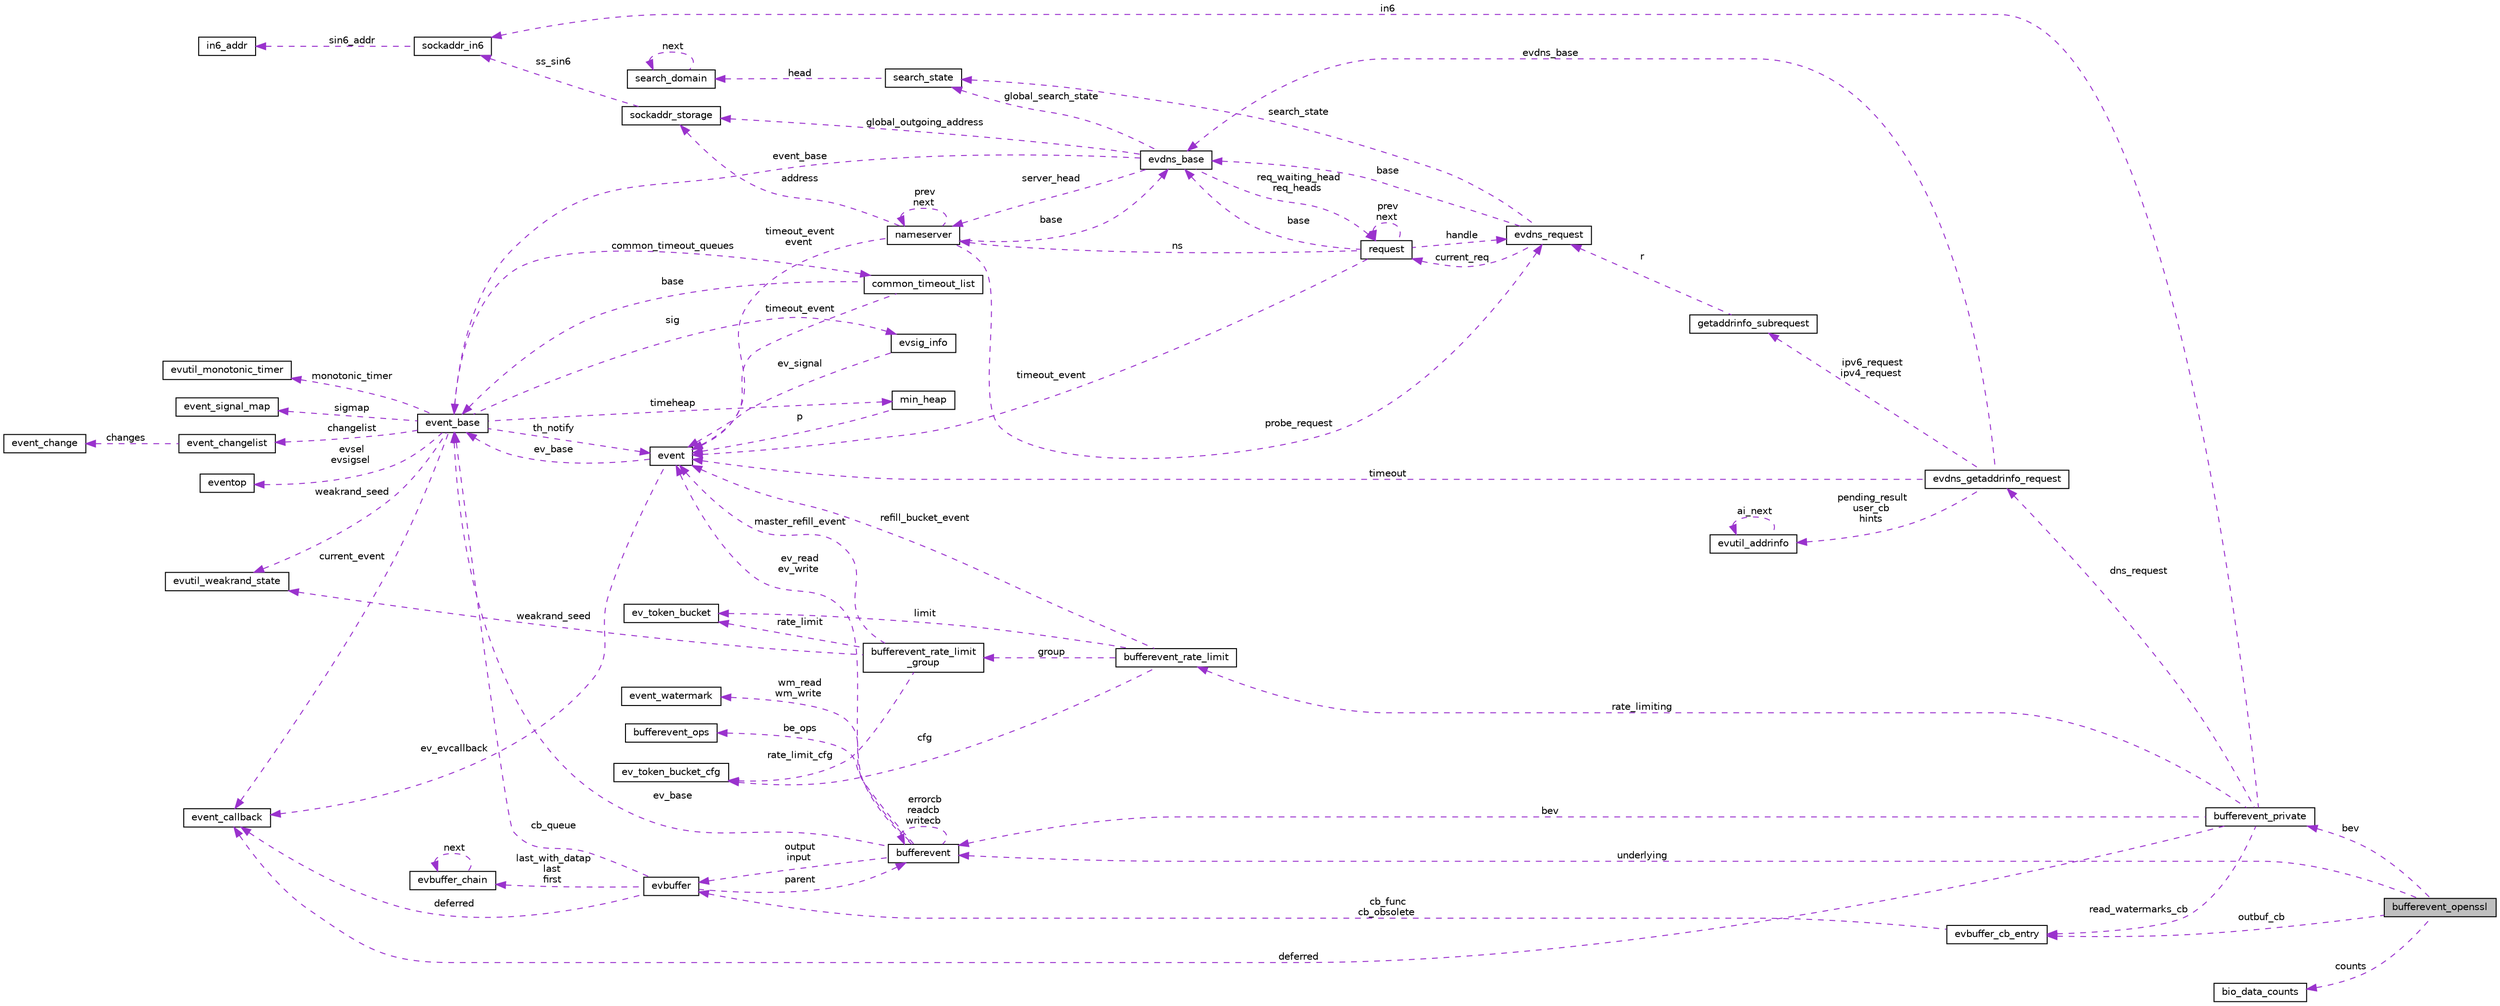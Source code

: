 digraph "bufferevent_openssl"
{
 // LATEX_PDF_SIZE
  edge [fontname="Helvetica",fontsize="10",labelfontname="Helvetica",labelfontsize="10"];
  node [fontname="Helvetica",fontsize="10",shape=record];
  rankdir="LR";
  Node1 [label="bufferevent_openssl",height=0.2,width=0.4,color="black", fillcolor="grey75", style="filled", fontcolor="black",tooltip=" "];
  Node2 -> Node1 [dir="back",color="darkorchid3",fontsize="10",style="dashed",label=" outbuf_cb" ,fontname="Helvetica"];
  Node2 [label="evbuffer_cb_entry",height=0.2,width=0.4,color="black", fillcolor="white", style="filled",URL="$structevbuffer__cb__entry.html",tooltip=" "];
  Node3 -> Node2 [dir="back",color="darkorchid3",fontsize="10",style="dashed",label=" cb_func\ncb_obsolete" ,fontname="Helvetica"];
  Node3 [label="evbuffer",height=0.2,width=0.4,color="black", fillcolor="white", style="filled",URL="$structevbuffer.html",tooltip=" "];
  Node4 -> Node3 [dir="back",color="darkorchid3",fontsize="10",style="dashed",label=" deferred" ,fontname="Helvetica"];
  Node4 [label="event_callback",height=0.2,width=0.4,color="black", fillcolor="white", style="filled",URL="$structevent__callback.html",tooltip=" "];
  Node5 -> Node3 [dir="back",color="darkorchid3",fontsize="10",style="dashed",label=" last_with_datap\nlast\nfirst" ,fontname="Helvetica"];
  Node5 [label="evbuffer_chain",height=0.2,width=0.4,color="black", fillcolor="white", style="filled",URL="$structevbuffer__chain.html",tooltip=" "];
  Node5 -> Node5 [dir="back",color="darkorchid3",fontsize="10",style="dashed",label=" next" ,fontname="Helvetica"];
  Node6 -> Node3 [dir="back",color="darkorchid3",fontsize="10",style="dashed",label=" cb_queue" ,fontname="Helvetica"];
  Node6 [label="event_base",height=0.2,width=0.4,color="black", fillcolor="white", style="filled",URL="$structevent__base.html",tooltip=" "];
  Node7 -> Node6 [dir="back",color="darkorchid3",fontsize="10",style="dashed",label=" evsel\nevsigsel" ,fontname="Helvetica"];
  Node7 [label="eventop",height=0.2,width=0.4,color="black", fillcolor="white", style="filled",URL="$structeventop.html",tooltip=" "];
  Node8 -> Node6 [dir="back",color="darkorchid3",fontsize="10",style="dashed",label=" sig" ,fontname="Helvetica"];
  Node8 [label="evsig_info",height=0.2,width=0.4,color="black", fillcolor="white", style="filled",URL="$structevsig__info.html",tooltip=" "];
  Node9 -> Node8 [dir="back",color="darkorchid3",fontsize="10",style="dashed",label=" ev_signal" ,fontname="Helvetica"];
  Node9 [label="event",height=0.2,width=0.4,color="black", fillcolor="white", style="filled",URL="$structevent.html",tooltip=" "];
  Node4 -> Node9 [dir="back",color="darkorchid3",fontsize="10",style="dashed",label=" ev_evcallback" ,fontname="Helvetica"];
  Node6 -> Node9 [dir="back",color="darkorchid3",fontsize="10",style="dashed",label=" ev_base" ,fontname="Helvetica"];
  Node10 -> Node6 [dir="back",color="darkorchid3",fontsize="10",style="dashed",label=" timeheap" ,fontname="Helvetica"];
  Node10 [label="min_heap",height=0.2,width=0.4,color="black", fillcolor="white", style="filled",URL="$structmin__heap.html",tooltip=" "];
  Node9 -> Node10 [dir="back",color="darkorchid3",fontsize="10",style="dashed",label=" p" ,fontname="Helvetica"];
  Node9 -> Node6 [dir="back",color="darkorchid3",fontsize="10",style="dashed",label=" th_notify" ,fontname="Helvetica"];
  Node4 -> Node6 [dir="back",color="darkorchid3",fontsize="10",style="dashed",label=" current_event" ,fontname="Helvetica"];
  Node11 -> Node6 [dir="back",color="darkorchid3",fontsize="10",style="dashed",label=" common_timeout_queues" ,fontname="Helvetica"];
  Node11 [label="common_timeout_list",height=0.2,width=0.4,color="black", fillcolor="white", style="filled",URL="$structcommon__timeout__list.html",tooltip=" "];
  Node9 -> Node11 [dir="back",color="darkorchid3",fontsize="10",style="dashed",label=" timeout_event" ,fontname="Helvetica"];
  Node6 -> Node11 [dir="back",color="darkorchid3",fontsize="10",style="dashed",label=" base" ,fontname="Helvetica"];
  Node12 -> Node6 [dir="back",color="darkorchid3",fontsize="10",style="dashed",label=" monotonic_timer" ,fontname="Helvetica"];
  Node12 [label="evutil_monotonic_timer",height=0.2,width=0.4,color="black", fillcolor="white", style="filled",URL="$structevutil__monotonic__timer.html",tooltip=" "];
  Node13 -> Node6 [dir="back",color="darkorchid3",fontsize="10",style="dashed",label=" sigmap" ,fontname="Helvetica"];
  Node13 [label="event_signal_map",height=0.2,width=0.4,color="black", fillcolor="white", style="filled",URL="$structevent__signal__map.html",tooltip=" "];
  Node14 -> Node6 [dir="back",color="darkorchid3",fontsize="10",style="dashed",label=" changelist" ,fontname="Helvetica"];
  Node14 [label="event_changelist",height=0.2,width=0.4,color="black", fillcolor="white", style="filled",URL="$structevent__changelist.html",tooltip=" "];
  Node15 -> Node14 [dir="back",color="darkorchid3",fontsize="10",style="dashed",label=" changes" ,fontname="Helvetica"];
  Node15 [label="event_change",height=0.2,width=0.4,color="black", fillcolor="white", style="filled",URL="$structevent__change.html",tooltip=" "];
  Node16 -> Node6 [dir="back",color="darkorchid3",fontsize="10",style="dashed",label=" weakrand_seed" ,fontname="Helvetica"];
  Node16 [label="evutil_weakrand_state",height=0.2,width=0.4,color="black", fillcolor="white", style="filled",URL="$structevutil__weakrand__state.html",tooltip=" "];
  Node17 -> Node3 [dir="back",color="darkorchid3",fontsize="10",style="dashed",label=" parent" ,fontname="Helvetica"];
  Node17 [label="bufferevent",height=0.2,width=0.4,color="black", fillcolor="white", style="filled",URL="$structbufferevent.html",tooltip=" "];
  Node18 -> Node17 [dir="back",color="darkorchid3",fontsize="10",style="dashed",label=" wm_read\nwm_write" ,fontname="Helvetica"];
  Node18 [label="event_watermark",height=0.2,width=0.4,color="black", fillcolor="white", style="filled",URL="$structevent__watermark.html",tooltip=" "];
  Node9 -> Node17 [dir="back",color="darkorchid3",fontsize="10",style="dashed",label=" ev_read\nev_write" ,fontname="Helvetica"];
  Node3 -> Node17 [dir="back",color="darkorchid3",fontsize="10",style="dashed",label=" output\ninput" ,fontname="Helvetica"];
  Node6 -> Node17 [dir="back",color="darkorchid3",fontsize="10",style="dashed",label=" ev_base" ,fontname="Helvetica"];
  Node17 -> Node17 [dir="back",color="darkorchid3",fontsize="10",style="dashed",label=" errorcb\nreadcb\nwritecb" ,fontname="Helvetica"];
  Node19 -> Node17 [dir="back",color="darkorchid3",fontsize="10",style="dashed",label=" be_ops" ,fontname="Helvetica"];
  Node19 [label="bufferevent_ops",height=0.2,width=0.4,color="black", fillcolor="white", style="filled",URL="$structbufferevent__ops.html",tooltip=" "];
  Node20 -> Node1 [dir="back",color="darkorchid3",fontsize="10",style="dashed",label=" bev" ,fontname="Helvetica"];
  Node20 [label="bufferevent_private",height=0.2,width=0.4,color="black", fillcolor="white", style="filled",URL="$structbufferevent__private.html",tooltip=" "];
  Node21 -> Node20 [dir="back",color="darkorchid3",fontsize="10",style="dashed",label=" dns_request" ,fontname="Helvetica"];
  Node21 [label="evdns_getaddrinfo_request",height=0.2,width=0.4,color="black", fillcolor="white", style="filled",URL="$structevdns__getaddrinfo__request.html",tooltip=" "];
  Node22 -> Node21 [dir="back",color="darkorchid3",fontsize="10",style="dashed",label=" evdns_base" ,fontname="Helvetica"];
  Node22 [label="evdns_base",height=0.2,width=0.4,color="black", fillcolor="white", style="filled",URL="$structevdns__base.html",tooltip=" "];
  Node23 -> Node22 [dir="back",color="darkorchid3",fontsize="10",style="dashed",label=" global_outgoing_address" ,fontname="Helvetica"];
  Node23 [label="sockaddr_storage",height=0.2,width=0.4,color="black", fillcolor="white", style="filled",URL="$structsockaddr__storage.html",tooltip=" "];
  Node24 -> Node23 [dir="back",color="darkorchid3",fontsize="10",style="dashed",label=" ss_sin6" ,fontname="Helvetica"];
  Node24 [label="sockaddr_in6",height=0.2,width=0.4,color="black", fillcolor="white", style="filled",URL="$structsockaddr__in6.html",tooltip=" "];
  Node25 -> Node24 [dir="back",color="darkorchid3",fontsize="10",style="dashed",label=" sin6_addr" ,fontname="Helvetica"];
  Node25 [label="in6_addr",height=0.2,width=0.4,color="black", fillcolor="white", style="filled",URL="$structin6__addr.html",tooltip=" "];
  Node26 -> Node22 [dir="back",color="darkorchid3",fontsize="10",style="dashed",label=" server_head" ,fontname="Helvetica"];
  Node26 [label="nameserver",height=0.2,width=0.4,color="black", fillcolor="white", style="filled",URL="$structnameserver.html",tooltip=" "];
  Node22 -> Node26 [dir="back",color="darkorchid3",fontsize="10",style="dashed",label=" base" ,fontname="Helvetica"];
  Node9 -> Node26 [dir="back",color="darkorchid3",fontsize="10",style="dashed",label=" timeout_event\nevent" ,fontname="Helvetica"];
  Node23 -> Node26 [dir="back",color="darkorchid3",fontsize="10",style="dashed",label=" address" ,fontname="Helvetica"];
  Node27 -> Node26 [dir="back",color="darkorchid3",fontsize="10",style="dashed",label=" probe_request" ,fontname="Helvetica"];
  Node27 [label="evdns_request",height=0.2,width=0.4,color="black", fillcolor="white", style="filled",URL="$structevdns__request.html",tooltip=" "];
  Node22 -> Node27 [dir="back",color="darkorchid3",fontsize="10",style="dashed",label=" base" ,fontname="Helvetica"];
  Node28 -> Node27 [dir="back",color="darkorchid3",fontsize="10",style="dashed",label=" current_req" ,fontname="Helvetica"];
  Node28 [label="request",height=0.2,width=0.4,color="black", fillcolor="white", style="filled",URL="$structrequest.html",tooltip=" "];
  Node22 -> Node28 [dir="back",color="darkorchid3",fontsize="10",style="dashed",label=" base" ,fontname="Helvetica"];
  Node9 -> Node28 [dir="back",color="darkorchid3",fontsize="10",style="dashed",label=" timeout_event" ,fontname="Helvetica"];
  Node27 -> Node28 [dir="back",color="darkorchid3",fontsize="10",style="dashed",label=" handle" ,fontname="Helvetica"];
  Node26 -> Node28 [dir="back",color="darkorchid3",fontsize="10",style="dashed",label=" ns" ,fontname="Helvetica"];
  Node28 -> Node28 [dir="back",color="darkorchid3",fontsize="10",style="dashed",label=" prev\nnext" ,fontname="Helvetica"];
  Node29 -> Node27 [dir="back",color="darkorchid3",fontsize="10",style="dashed",label=" search_state" ,fontname="Helvetica"];
  Node29 [label="search_state",height=0.2,width=0.4,color="black", fillcolor="white", style="filled",URL="$structsearch__state.html",tooltip=" "];
  Node30 -> Node29 [dir="back",color="darkorchid3",fontsize="10",style="dashed",label=" head" ,fontname="Helvetica"];
  Node30 [label="search_domain",height=0.2,width=0.4,color="black", fillcolor="white", style="filled",URL="$structsearch__domain.html",tooltip=" "];
  Node30 -> Node30 [dir="back",color="darkorchid3",fontsize="10",style="dashed",label=" next" ,fontname="Helvetica"];
  Node26 -> Node26 [dir="back",color="darkorchid3",fontsize="10",style="dashed",label=" prev\nnext" ,fontname="Helvetica"];
  Node28 -> Node22 [dir="back",color="darkorchid3",fontsize="10",style="dashed",label=" req_waiting_head\nreq_heads" ,fontname="Helvetica"];
  Node29 -> Node22 [dir="back",color="darkorchid3",fontsize="10",style="dashed",label=" global_search_state" ,fontname="Helvetica"];
  Node6 -> Node22 [dir="back",color="darkorchid3",fontsize="10",style="dashed",label=" event_base" ,fontname="Helvetica"];
  Node9 -> Node21 [dir="back",color="darkorchid3",fontsize="10",style="dashed",label=" timeout" ,fontname="Helvetica"];
  Node31 -> Node21 [dir="back",color="darkorchid3",fontsize="10",style="dashed",label=" ipv6_request\nipv4_request" ,fontname="Helvetica"];
  Node31 [label="getaddrinfo_subrequest",height=0.2,width=0.4,color="black", fillcolor="white", style="filled",URL="$structgetaddrinfo__subrequest.html",tooltip=" "];
  Node27 -> Node31 [dir="back",color="darkorchid3",fontsize="10",style="dashed",label=" r" ,fontname="Helvetica"];
  Node32 -> Node21 [dir="back",color="darkorchid3",fontsize="10",style="dashed",label=" pending_result\nuser_cb\nhints" ,fontname="Helvetica"];
  Node32 [label="evutil_addrinfo",height=0.2,width=0.4,color="black", fillcolor="white", style="filled",URL="$structevutil__addrinfo.html",tooltip=" "];
  Node32 -> Node32 [dir="back",color="darkorchid3",fontsize="10",style="dashed",label=" ai_next" ,fontname="Helvetica"];
  Node33 -> Node20 [dir="back",color="darkorchid3",fontsize="10",style="dashed",label=" rate_limiting" ,fontname="Helvetica"];
  Node33 [label="bufferevent_rate_limit",height=0.2,width=0.4,color="black", fillcolor="white", style="filled",URL="$structbufferevent__rate__limit.html",tooltip=" "];
  Node34 -> Node33 [dir="back",color="darkorchid3",fontsize="10",style="dashed",label=" group" ,fontname="Helvetica"];
  Node34 [label="bufferevent_rate_limit\l_group",height=0.2,width=0.4,color="black", fillcolor="white", style="filled",URL="$structbufferevent__rate__limit__group.html",tooltip=" "];
  Node9 -> Node34 [dir="back",color="darkorchid3",fontsize="10",style="dashed",label=" master_refill_event" ,fontname="Helvetica"];
  Node35 -> Node34 [dir="back",color="darkorchid3",fontsize="10",style="dashed",label=" rate_limit_cfg" ,fontname="Helvetica"];
  Node35 [label="ev_token_bucket_cfg",height=0.2,width=0.4,color="black", fillcolor="white", style="filled",URL="$structev__token__bucket__cfg.html",tooltip=" "];
  Node16 -> Node34 [dir="back",color="darkorchid3",fontsize="10",style="dashed",label=" weakrand_seed" ,fontname="Helvetica"];
  Node36 -> Node34 [dir="back",color="darkorchid3",fontsize="10",style="dashed",label=" rate_limit" ,fontname="Helvetica"];
  Node36 [label="ev_token_bucket",height=0.2,width=0.4,color="black", fillcolor="white", style="filled",URL="$structev__token__bucket.html",tooltip=" "];
  Node9 -> Node33 [dir="back",color="darkorchid3",fontsize="10",style="dashed",label=" refill_bucket_event" ,fontname="Helvetica"];
  Node35 -> Node33 [dir="back",color="darkorchid3",fontsize="10",style="dashed",label=" cfg" ,fontname="Helvetica"];
  Node36 -> Node33 [dir="back",color="darkorchid3",fontsize="10",style="dashed",label=" limit" ,fontname="Helvetica"];
  Node4 -> Node20 [dir="back",color="darkorchid3",fontsize="10",style="dashed",label=" deferred" ,fontname="Helvetica"];
  Node2 -> Node20 [dir="back",color="darkorchid3",fontsize="10",style="dashed",label=" read_watermarks_cb" ,fontname="Helvetica"];
  Node24 -> Node20 [dir="back",color="darkorchid3",fontsize="10",style="dashed",label=" in6" ,fontname="Helvetica"];
  Node17 -> Node20 [dir="back",color="darkorchid3",fontsize="10",style="dashed",label=" bev" ,fontname="Helvetica"];
  Node37 -> Node1 [dir="back",color="darkorchid3",fontsize="10",style="dashed",label=" counts" ,fontname="Helvetica"];
  Node37 [label="bio_data_counts",height=0.2,width=0.4,color="black", fillcolor="white", style="filled",URL="$structbio__data__counts.html",tooltip=" "];
  Node17 -> Node1 [dir="back",color="darkorchid3",fontsize="10",style="dashed",label=" underlying" ,fontname="Helvetica"];
}
